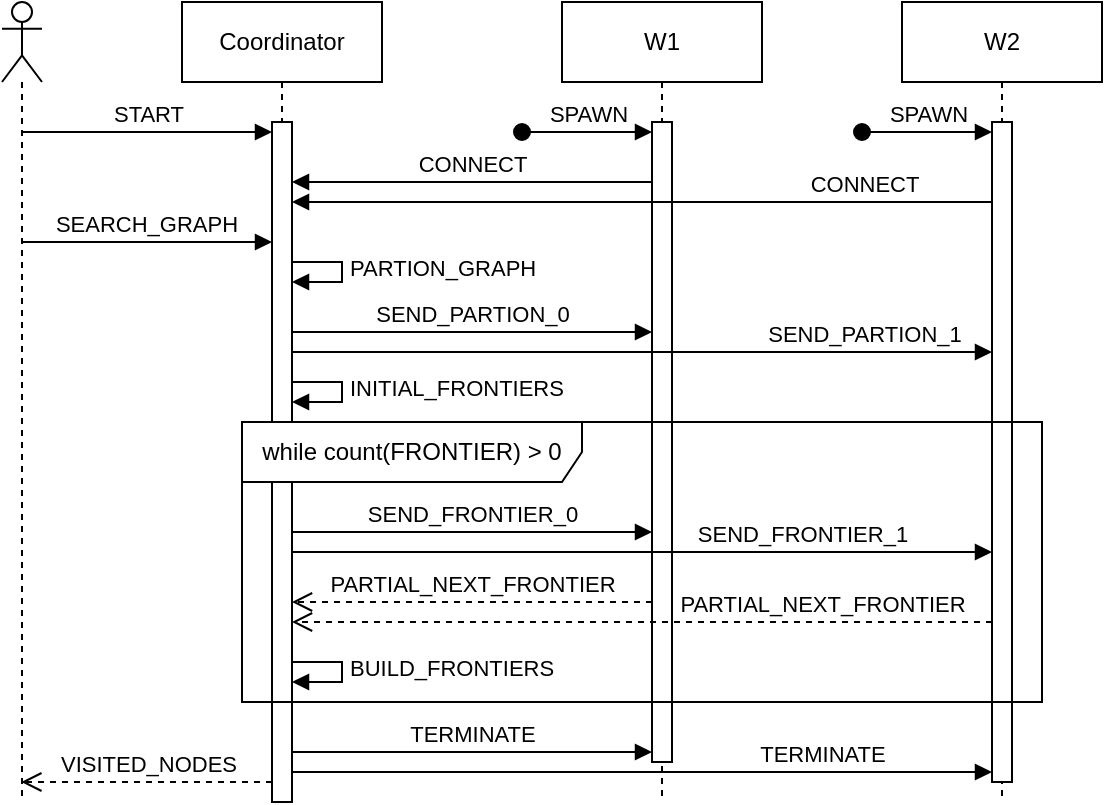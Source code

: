 <mxfile version="26.2.12">
  <diagram name="Page-1" id="n6beaWOg02P2D31EHl8Q">
    <mxGraphModel dx="1190" dy="626" grid="1" gridSize="10" guides="1" tooltips="1" connect="1" arrows="1" fold="1" page="1" pageScale="1" pageWidth="827" pageHeight="1169" math="0" shadow="0">
      <root>
        <mxCell id="0" />
        <mxCell id="1" parent="0" />
        <mxCell id="SGS3YfIMiVyTnCJ-oeVh-32" value="BUILD_FRONTIERS" style="html=1;align=left;spacingLeft=2;endArrow=block;rounded=0;edgeStyle=orthogonalEdgeStyle;curved=0;rounded=0;" edge="1" parent="1">
          <mxGeometry relative="1" as="geometry">
            <mxPoint x="260" y="410" as="sourcePoint" />
            <Array as="points">
              <mxPoint x="290" y="410" />
              <mxPoint x="290" y="420" />
            </Array>
            <mxPoint x="265" y="420.0" as="targetPoint" />
            <mxPoint as="offset" />
          </mxGeometry>
        </mxCell>
        <mxCell id="SGS3YfIMiVyTnCJ-oeVh-2" value="W1" style="shape=umlLifeline;perimeter=lifelinePerimeter;whiteSpace=wrap;html=1;container=1;dropTarget=0;collapsible=0;recursiveResize=0;outlineConnect=0;portConstraint=eastwest;newEdgeStyle={&quot;edgeStyle&quot;:&quot;elbowEdgeStyle&quot;,&quot;elbow&quot;:&quot;vertical&quot;,&quot;curved&quot;:0,&quot;rounded&quot;:0};" vertex="1" parent="1">
          <mxGeometry x="400" y="80" width="100" height="400" as="geometry" />
        </mxCell>
        <mxCell id="SGS3YfIMiVyTnCJ-oeVh-13" value="" style="html=1;points=[[0,0,0,0,5],[0,1,0,0,-5],[1,0,0,0,5],[1,1,0,0,-5]];perimeter=orthogonalPerimeter;outlineConnect=0;targetShapes=umlLifeline;portConstraint=eastwest;newEdgeStyle={&quot;curved&quot;:0,&quot;rounded&quot;:0};" vertex="1" parent="SGS3YfIMiVyTnCJ-oeVh-2">
          <mxGeometry x="45" y="60" width="10" height="320" as="geometry" />
        </mxCell>
        <mxCell id="SGS3YfIMiVyTnCJ-oeVh-3" value="W2" style="shape=umlLifeline;perimeter=lifelinePerimeter;whiteSpace=wrap;html=1;container=1;dropTarget=0;collapsible=0;recursiveResize=0;outlineConnect=0;portConstraint=eastwest;newEdgeStyle={&quot;edgeStyle&quot;:&quot;elbowEdgeStyle&quot;,&quot;elbow&quot;:&quot;vertical&quot;,&quot;curved&quot;:0,&quot;rounded&quot;:0};" vertex="1" parent="1">
          <mxGeometry x="570" y="80" width="100" height="400" as="geometry" />
        </mxCell>
        <mxCell id="SGS3YfIMiVyTnCJ-oeVh-9" value="" style="shape=umlLifeline;perimeter=lifelinePerimeter;whiteSpace=wrap;html=1;container=1;dropTarget=0;collapsible=0;recursiveResize=0;outlineConnect=0;portConstraint=eastwest;newEdgeStyle={&quot;curved&quot;:0,&quot;rounded&quot;:0};participant=umlActor;" vertex="1" parent="1">
          <mxGeometry x="120" y="80" width="20" height="400" as="geometry" />
        </mxCell>
        <mxCell id="SGS3YfIMiVyTnCJ-oeVh-10" value="SEARCH_GRAPH" style="html=1;verticalAlign=bottom;endArrow=block;curved=0;rounded=0;" edge="1" parent="1">
          <mxGeometry width="80" relative="1" as="geometry">
            <mxPoint x="129.667" y="200.0" as="sourcePoint" />
            <mxPoint x="255" y="200.0" as="targetPoint" />
          </mxGeometry>
        </mxCell>
        <mxCell id="SGS3YfIMiVyTnCJ-oeVh-12" value="START" style="html=1;verticalAlign=bottom;endArrow=block;curved=0;rounded=0;entryX=0;entryY=0;entryDx=0;entryDy=5;entryPerimeter=0;" edge="1" parent="1" source="SGS3YfIMiVyTnCJ-oeVh-9" target="SGS3YfIMiVyTnCJ-oeVh-7">
          <mxGeometry width="80" relative="1" as="geometry">
            <mxPoint x="140" y="150" as="sourcePoint" />
            <mxPoint x="220" y="150" as="targetPoint" />
          </mxGeometry>
        </mxCell>
        <mxCell id="SGS3YfIMiVyTnCJ-oeVh-14" value="CONNECT" style="html=1;verticalAlign=bottom;endArrow=block;curved=0;rounded=0;" edge="1" parent="1">
          <mxGeometry width="80" relative="1" as="geometry">
            <mxPoint x="445" y="170" as="sourcePoint" />
            <mxPoint x="265" y="170" as="targetPoint" />
          </mxGeometry>
        </mxCell>
        <mxCell id="SGS3YfIMiVyTnCJ-oeVh-15" value="SPAWN" style="html=1;verticalAlign=bottom;startArrow=oval;startFill=1;endArrow=block;startSize=8;curved=0;rounded=0;entryX=0;entryY=0;entryDx=0;entryDy=5;entryPerimeter=0;" edge="1" parent="1" target="SGS3YfIMiVyTnCJ-oeVh-13">
          <mxGeometry width="60" relative="1" as="geometry">
            <mxPoint x="380" y="145" as="sourcePoint" />
            <mxPoint x="440" y="160" as="targetPoint" />
          </mxGeometry>
        </mxCell>
        <mxCell id="SGS3YfIMiVyTnCJ-oeVh-19" value="SEND_PARTION_0" style="html=1;verticalAlign=bottom;endArrow=block;curved=0;rounded=0;" edge="1" parent="1">
          <mxGeometry relative="1" as="geometry">
            <mxPoint x="265" y="245.0" as="sourcePoint" />
            <mxPoint x="445" y="245.0" as="targetPoint" />
          </mxGeometry>
        </mxCell>
        <mxCell id="SGS3YfIMiVyTnCJ-oeVh-21" value="SEND_PARTION_1" style="html=1;verticalAlign=bottom;endArrow=block;curved=0;rounded=0;" edge="1" parent="1">
          <mxGeometry x="0.633" relative="1" as="geometry">
            <mxPoint x="265" y="255.0" as="sourcePoint" />
            <mxPoint x="615" y="255.0" as="targetPoint" />
            <mxPoint as="offset" />
          </mxGeometry>
        </mxCell>
        <mxCell id="SGS3YfIMiVyTnCJ-oeVh-22" value="" style="html=1;points=[[0,0,0,0,5],[0,1,0,0,-5],[1,0,0,0,5],[1,1,0,0,-5]];perimeter=orthogonalPerimeter;outlineConnect=0;targetShapes=umlLifeline;portConstraint=eastwest;newEdgeStyle={&quot;curved&quot;:0,&quot;rounded&quot;:0};" vertex="1" parent="1">
          <mxGeometry x="615" y="140" width="10" height="330" as="geometry" />
        </mxCell>
        <mxCell id="SGS3YfIMiVyTnCJ-oeVh-23" value="SPAWN" style="html=1;verticalAlign=bottom;startArrow=oval;startFill=1;endArrow=block;startSize=8;curved=0;rounded=0;entryX=0;entryY=0;entryDx=0;entryDy=5;entryPerimeter=0;" edge="1" parent="1" target="SGS3YfIMiVyTnCJ-oeVh-22">
          <mxGeometry width="60" relative="1" as="geometry">
            <mxPoint x="550" y="145" as="sourcePoint" />
            <mxPoint x="565" y="145" as="targetPoint" />
          </mxGeometry>
        </mxCell>
        <mxCell id="SGS3YfIMiVyTnCJ-oeVh-25" value="INITIAL_FRONTIERS" style="html=1;align=left;spacingLeft=2;endArrow=block;rounded=0;edgeStyle=orthogonalEdgeStyle;curved=0;rounded=0;" edge="1" parent="1">
          <mxGeometry relative="1" as="geometry">
            <mxPoint x="260" y="270" as="sourcePoint" />
            <Array as="points">
              <mxPoint x="290" y="270" />
              <mxPoint x="290" y="280" />
            </Array>
            <mxPoint x="265" y="280.0" as="targetPoint" />
            <mxPoint as="offset" />
          </mxGeometry>
        </mxCell>
        <mxCell id="SGS3YfIMiVyTnCJ-oeVh-24" value="CONNECT" style="html=1;verticalAlign=bottom;endArrow=block;curved=0;rounded=0;" edge="1" parent="1" source="SGS3YfIMiVyTnCJ-oeVh-22">
          <mxGeometry x="-0.633" width="80" relative="1" as="geometry">
            <mxPoint x="565" y="180" as="sourcePoint" />
            <mxPoint x="265" y="180" as="targetPoint" />
            <mxPoint as="offset" />
          </mxGeometry>
        </mxCell>
        <mxCell id="SGS3YfIMiVyTnCJ-oeVh-1" value="Coordinator" style="shape=umlLifeline;perimeter=lifelinePerimeter;whiteSpace=wrap;html=1;container=1;dropTarget=0;collapsible=0;recursiveResize=0;outlineConnect=0;portConstraint=eastwest;newEdgeStyle={&quot;edgeStyle&quot;:&quot;elbowEdgeStyle&quot;,&quot;elbow&quot;:&quot;vertical&quot;,&quot;curved&quot;:0,&quot;rounded&quot;:0};" vertex="1" parent="1">
          <mxGeometry x="210" y="80" width="100" height="400" as="geometry" />
        </mxCell>
        <mxCell id="SGS3YfIMiVyTnCJ-oeVh-6" value="PARTION_GRAPH" style="html=1;align=left;spacingLeft=2;endArrow=block;rounded=0;edgeStyle=orthogonalEdgeStyle;curved=0;rounded=0;" edge="1" target="SGS3YfIMiVyTnCJ-oeVh-7" parent="SGS3YfIMiVyTnCJ-oeVh-1">
          <mxGeometry relative="1" as="geometry">
            <mxPoint x="50" y="130" as="sourcePoint" />
            <Array as="points">
              <mxPoint x="80" y="130" />
              <mxPoint x="80" y="140" />
            </Array>
            <mxPoint x="60" y="160" as="targetPoint" />
            <mxPoint as="offset" />
          </mxGeometry>
        </mxCell>
        <mxCell id="SGS3YfIMiVyTnCJ-oeVh-7" value="" style="html=1;points=[[0,0,0,0,5],[0,1,0,0,-5],[1,0,0,0,5],[1,1,0,0,-5]];perimeter=orthogonalPerimeter;outlineConnect=0;targetShapes=umlLifeline;portConstraint=eastwest;newEdgeStyle={&quot;curved&quot;:0,&quot;rounded&quot;:0};" vertex="1" parent="SGS3YfIMiVyTnCJ-oeVh-1">
          <mxGeometry x="45" y="60" width="10" height="340" as="geometry" />
        </mxCell>
        <mxCell id="SGS3YfIMiVyTnCJ-oeVh-26" value="SEND_&lt;span style=&quot;text-align: left;&quot;&gt;FRONTIER_0&lt;/span&gt;" style="html=1;verticalAlign=bottom;endArrow=block;curved=0;rounded=0;" edge="1" parent="1">
          <mxGeometry relative="1" as="geometry">
            <mxPoint x="265" y="345.0" as="sourcePoint" />
            <mxPoint x="445" y="345.0" as="targetPoint" />
          </mxGeometry>
        </mxCell>
        <mxCell id="SGS3YfIMiVyTnCJ-oeVh-27" value="SEND_&lt;span style=&quot;text-align: left;&quot;&gt;FRONTIER_1&lt;/span&gt;" style="html=1;verticalAlign=bottom;endArrow=block;curved=0;rounded=0;" edge="1" parent="1">
          <mxGeometry x="0.457" relative="1" as="geometry">
            <mxPoint x="265" y="355.0" as="sourcePoint" />
            <mxPoint x="615" y="355.0" as="targetPoint" />
            <mxPoint as="offset" />
          </mxGeometry>
        </mxCell>
        <mxCell id="SGS3YfIMiVyTnCJ-oeVh-29" value="while count(FRONTIER) &amp;gt; 0" style="shape=umlFrame;whiteSpace=wrap;html=1;pointerEvents=0;width=170;height=30;" vertex="1" parent="1">
          <mxGeometry x="240" y="290" width="400" height="140" as="geometry" />
        </mxCell>
        <mxCell id="SGS3YfIMiVyTnCJ-oeVh-30" value="PARTIAL_NEXT_FRONTIER" style="html=1;verticalAlign=bottom;endArrow=open;dashed=1;endSize=8;curved=0;rounded=0;" edge="1" parent="1">
          <mxGeometry relative="1" as="geometry">
            <mxPoint x="445" y="380.0" as="sourcePoint" />
            <mxPoint x="265" y="380.0" as="targetPoint" />
          </mxGeometry>
        </mxCell>
        <mxCell id="SGS3YfIMiVyTnCJ-oeVh-31" value="PARTIAL_NEXT_FRONTIER" style="html=1;verticalAlign=bottom;endArrow=open;dashed=1;endSize=8;curved=0;rounded=0;" edge="1" parent="1">
          <mxGeometry x="-0.514" relative="1" as="geometry">
            <mxPoint x="615" y="390.0" as="sourcePoint" />
            <mxPoint x="265" y="390.0" as="targetPoint" />
            <mxPoint as="offset" />
          </mxGeometry>
        </mxCell>
        <mxCell id="SGS3YfIMiVyTnCJ-oeVh-34" value="TERMINATE" style="html=1;verticalAlign=bottom;endArrow=block;curved=0;rounded=0;" edge="1" parent="1">
          <mxGeometry width="80" relative="1" as="geometry">
            <mxPoint x="265" y="455.0" as="sourcePoint" />
            <mxPoint x="445" y="455.0" as="targetPoint" />
          </mxGeometry>
        </mxCell>
        <mxCell id="SGS3YfIMiVyTnCJ-oeVh-35" value="TERMINATE" style="html=1;verticalAlign=bottom;endArrow=block;curved=0;rounded=0;" edge="1" parent="1">
          <mxGeometry x="0.514" width="80" relative="1" as="geometry">
            <mxPoint x="265" y="465.0" as="sourcePoint" />
            <mxPoint x="615" y="465" as="targetPoint" />
            <mxPoint as="offset" />
          </mxGeometry>
        </mxCell>
        <mxCell id="SGS3YfIMiVyTnCJ-oeVh-36" value="VISITED_NODES" style="html=1;verticalAlign=bottom;endArrow=open;dashed=1;endSize=8;curved=0;rounded=0;" edge="1" parent="1">
          <mxGeometry relative="1" as="geometry">
            <mxPoint x="255" y="470" as="sourcePoint" />
            <mxPoint x="129.667" y="470" as="targetPoint" />
          </mxGeometry>
        </mxCell>
      </root>
    </mxGraphModel>
  </diagram>
</mxfile>
